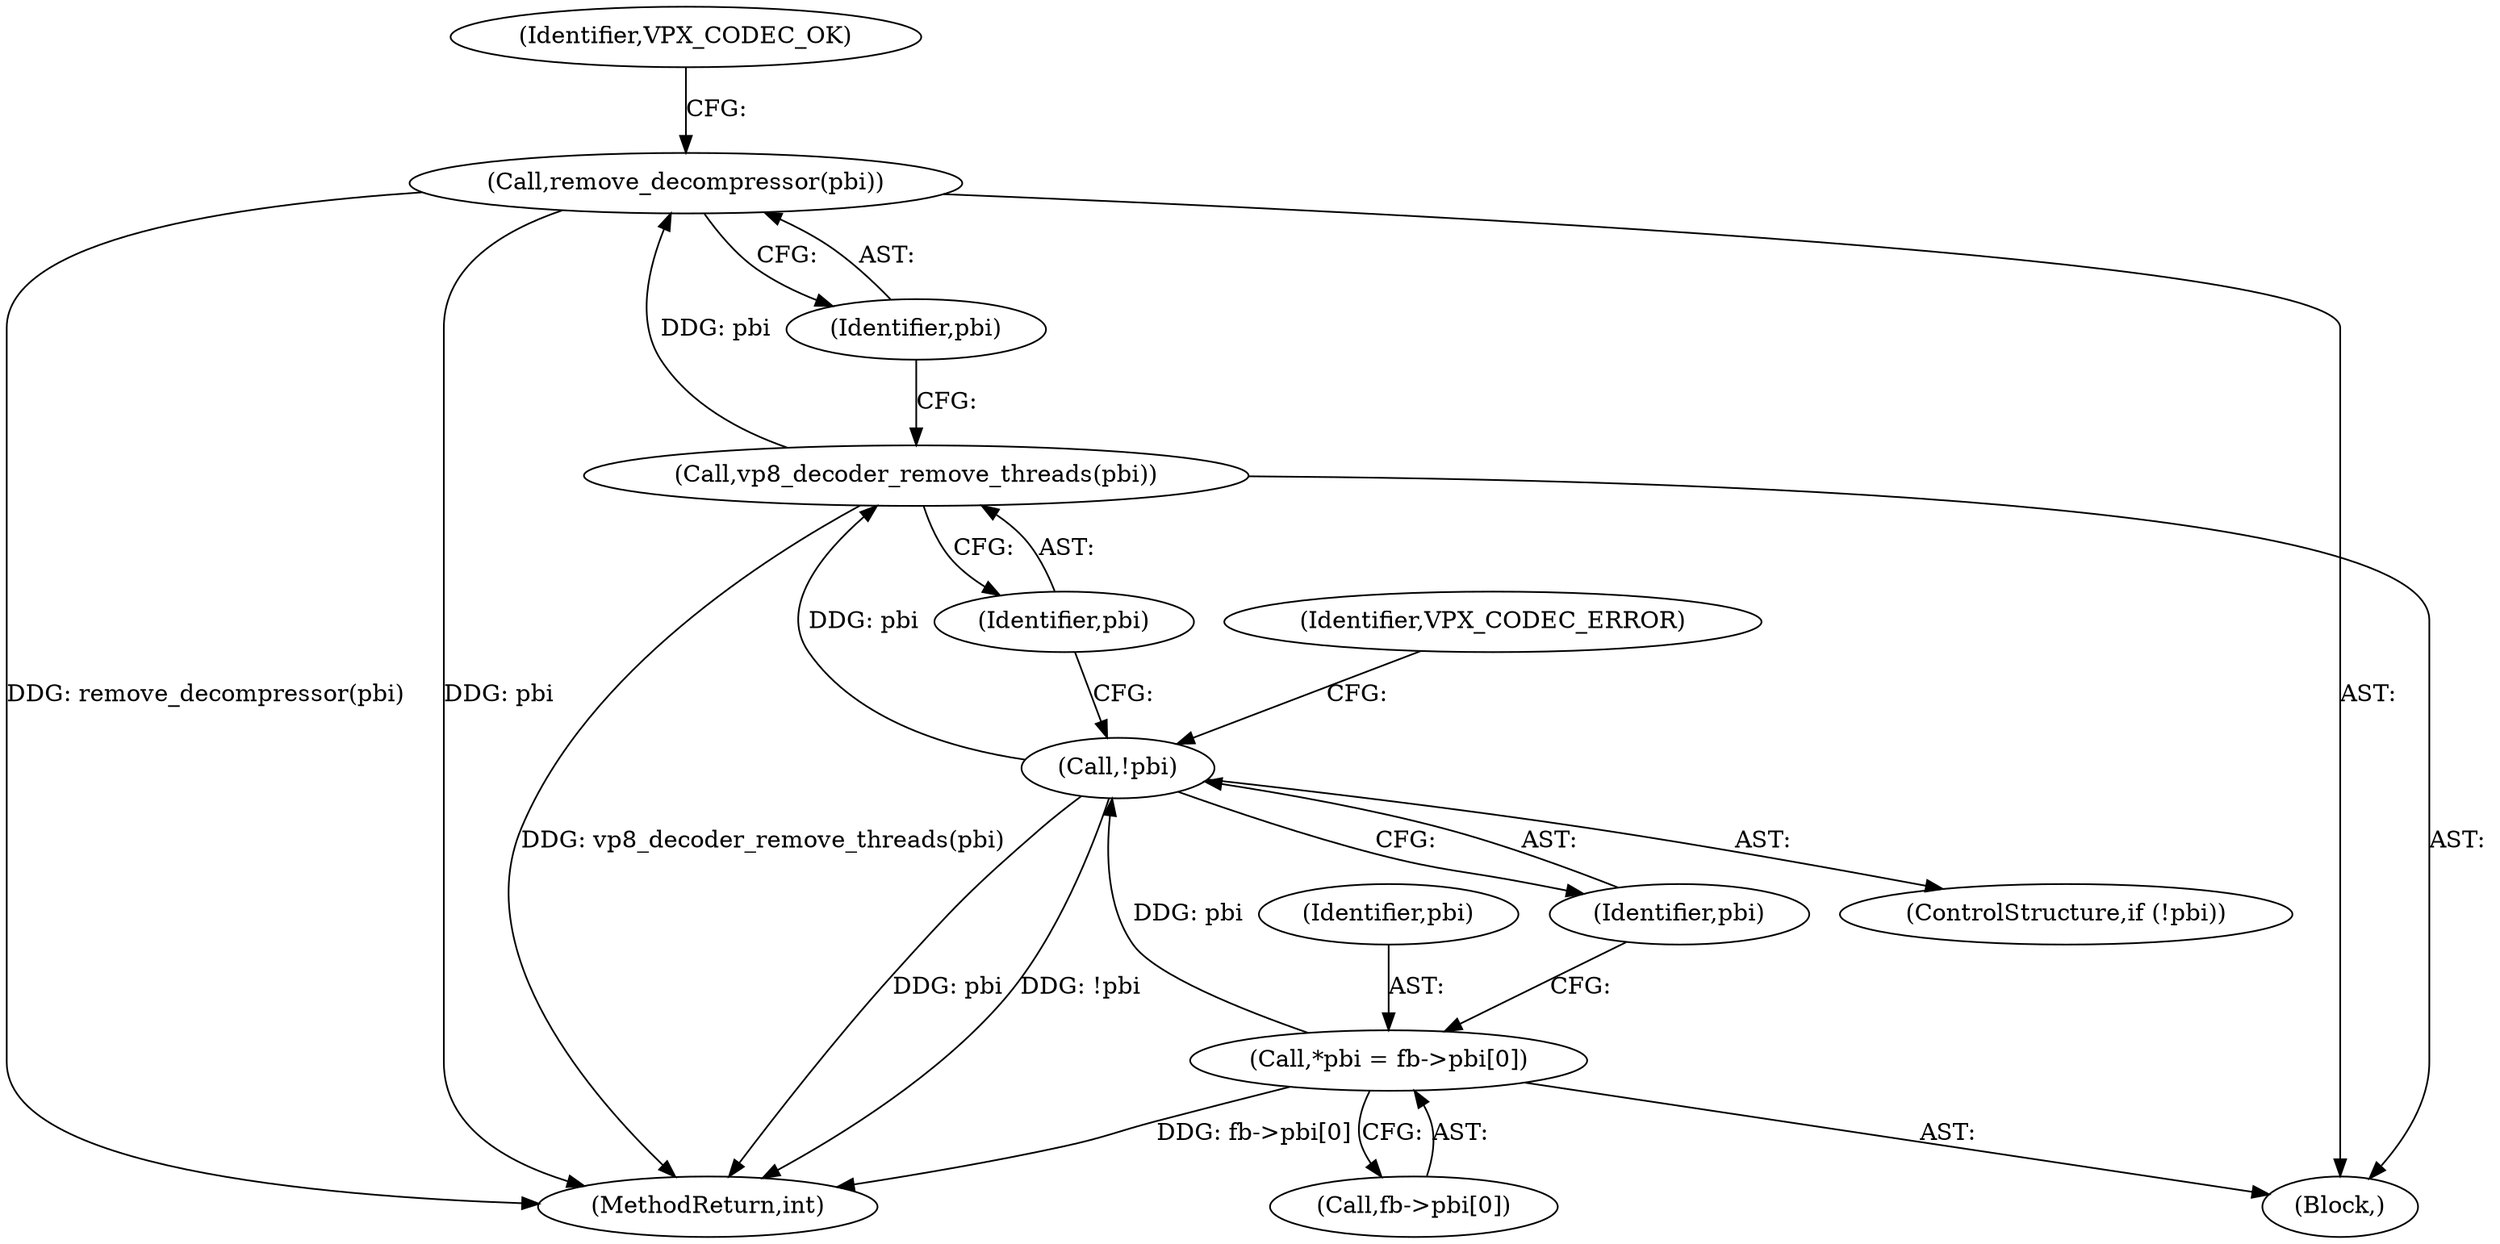 digraph "0_Android_6886e8e0a9db2dbad723dc37a548233e004b33bc_0@API" {
"1000126" [label="(Call,remove_decompressor(pbi))"];
"1000124" [label="(Call,vp8_decoder_remove_threads(pbi))"];
"1000120" [label="(Call,!pbi)"];
"1000112" [label="(Call,*pbi = fb->pbi[0])"];
"1000124" [label="(Call,vp8_decoder_remove_threads(pbi))"];
"1000126" [label="(Call,remove_decompressor(pbi))"];
"1000132" [label="(MethodReturn,int)"];
"1000131" [label="(Identifier,VPX_CODEC_OK)"];
"1000125" [label="(Identifier,pbi)"];
"1000127" [label="(Identifier,pbi)"];
"1000114" [label="(Call,fb->pbi[0])"];
"1000110" [label="(Block,)"];
"1000112" [label="(Call,*pbi = fb->pbi[0])"];
"1000113" [label="(Identifier,pbi)"];
"1000120" [label="(Call,!pbi)"];
"1000119" [label="(ControlStructure,if (!pbi))"];
"1000121" [label="(Identifier,pbi)"];
"1000123" [label="(Identifier,VPX_CODEC_ERROR)"];
"1000126" -> "1000110"  [label="AST: "];
"1000126" -> "1000127"  [label="CFG: "];
"1000127" -> "1000126"  [label="AST: "];
"1000131" -> "1000126"  [label="CFG: "];
"1000126" -> "1000132"  [label="DDG: remove_decompressor(pbi)"];
"1000126" -> "1000132"  [label="DDG: pbi"];
"1000124" -> "1000126"  [label="DDG: pbi"];
"1000124" -> "1000110"  [label="AST: "];
"1000124" -> "1000125"  [label="CFG: "];
"1000125" -> "1000124"  [label="AST: "];
"1000127" -> "1000124"  [label="CFG: "];
"1000124" -> "1000132"  [label="DDG: vp8_decoder_remove_threads(pbi)"];
"1000120" -> "1000124"  [label="DDG: pbi"];
"1000120" -> "1000119"  [label="AST: "];
"1000120" -> "1000121"  [label="CFG: "];
"1000121" -> "1000120"  [label="AST: "];
"1000123" -> "1000120"  [label="CFG: "];
"1000125" -> "1000120"  [label="CFG: "];
"1000120" -> "1000132"  [label="DDG: pbi"];
"1000120" -> "1000132"  [label="DDG: !pbi"];
"1000112" -> "1000120"  [label="DDG: pbi"];
"1000112" -> "1000110"  [label="AST: "];
"1000112" -> "1000114"  [label="CFG: "];
"1000113" -> "1000112"  [label="AST: "];
"1000114" -> "1000112"  [label="AST: "];
"1000121" -> "1000112"  [label="CFG: "];
"1000112" -> "1000132"  [label="DDG: fb->pbi[0]"];
}

